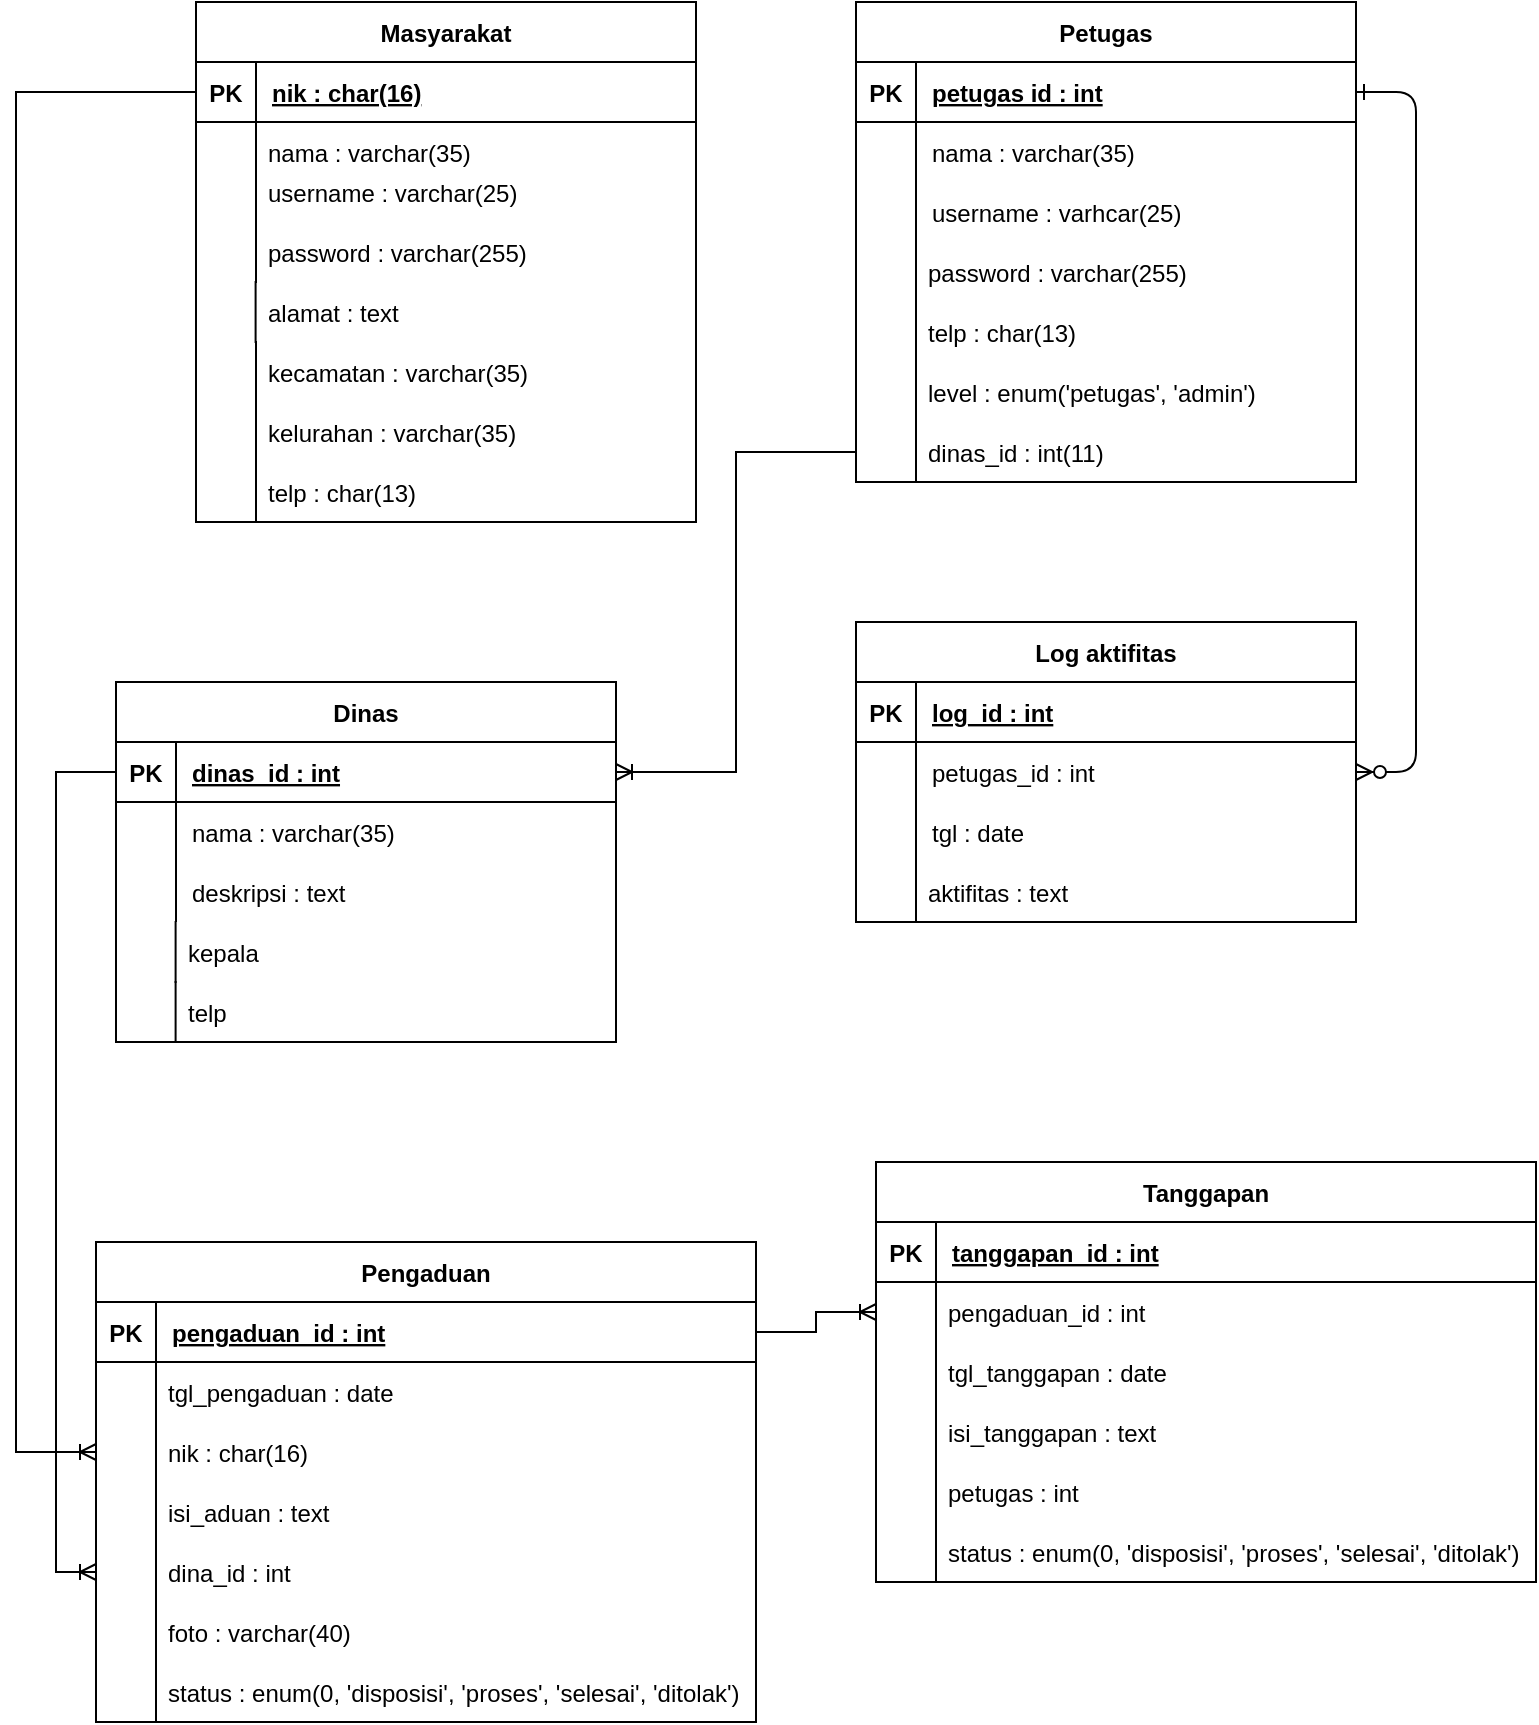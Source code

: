 <mxfile version="21.2.1" type="device">
  <diagram id="R2lEEEUBdFMjLlhIrx00" name="Page-1">
    <mxGraphModel dx="1418" dy="820" grid="1" gridSize="10" guides="1" tooltips="1" connect="1" arrows="1" fold="1" page="1" pageScale="1" pageWidth="850" pageHeight="1100" math="0" shadow="0" extFonts="Permanent Marker^https://fonts.googleapis.com/css?family=Permanent+Marker">
      <root>
        <mxCell id="0" />
        <mxCell id="1" parent="0" />
        <mxCell id="C-vyLk0tnHw3VtMMgP7b-12" value="" style="edgeStyle=entityRelationEdgeStyle;endArrow=ERzeroToMany;startArrow=ERone;endFill=1;startFill=0;" parent="1" source="C-vyLk0tnHw3VtMMgP7b-3" target="C-vyLk0tnHw3VtMMgP7b-17" edge="1">
          <mxGeometry width="100" height="100" relative="1" as="geometry">
            <mxPoint x="400" y="180" as="sourcePoint" />
            <mxPoint x="460" y="205" as="targetPoint" />
          </mxGeometry>
        </mxCell>
        <mxCell id="C-vyLk0tnHw3VtMMgP7b-2" value="Petugas" style="shape=table;startSize=30;container=1;collapsible=1;childLayout=tableLayout;fixedRows=1;rowLines=0;fontStyle=1;align=center;resizeLast=1;" parent="1" vertex="1">
          <mxGeometry x="450" y="120" width="250" height="240" as="geometry" />
        </mxCell>
        <mxCell id="C-vyLk0tnHw3VtMMgP7b-3" value="" style="shape=partialRectangle;collapsible=0;dropTarget=0;pointerEvents=0;fillColor=none;points=[[0,0.5],[1,0.5]];portConstraint=eastwest;top=0;left=0;right=0;bottom=1;" parent="C-vyLk0tnHw3VtMMgP7b-2" vertex="1">
          <mxGeometry y="30" width="250" height="30" as="geometry" />
        </mxCell>
        <mxCell id="C-vyLk0tnHw3VtMMgP7b-4" value="PK" style="shape=partialRectangle;overflow=hidden;connectable=0;fillColor=none;top=0;left=0;bottom=0;right=0;fontStyle=1;" parent="C-vyLk0tnHw3VtMMgP7b-3" vertex="1">
          <mxGeometry width="30" height="30" as="geometry">
            <mxRectangle width="30" height="30" as="alternateBounds" />
          </mxGeometry>
        </mxCell>
        <mxCell id="C-vyLk0tnHw3VtMMgP7b-5" value="petugas id : int" style="shape=partialRectangle;overflow=hidden;connectable=0;fillColor=none;top=0;left=0;bottom=0;right=0;align=left;spacingLeft=6;fontStyle=5;" parent="C-vyLk0tnHw3VtMMgP7b-3" vertex="1">
          <mxGeometry x="30" width="220" height="30" as="geometry">
            <mxRectangle width="220" height="30" as="alternateBounds" />
          </mxGeometry>
        </mxCell>
        <mxCell id="C-vyLk0tnHw3VtMMgP7b-6" value="" style="shape=partialRectangle;collapsible=0;dropTarget=0;pointerEvents=0;fillColor=none;points=[[0,0.5],[1,0.5]];portConstraint=eastwest;top=0;left=0;right=0;bottom=0;" parent="C-vyLk0tnHw3VtMMgP7b-2" vertex="1">
          <mxGeometry y="60" width="250" height="30" as="geometry" />
        </mxCell>
        <mxCell id="C-vyLk0tnHw3VtMMgP7b-7" value="" style="shape=partialRectangle;overflow=hidden;connectable=0;fillColor=none;top=0;left=0;bottom=0;right=0;" parent="C-vyLk0tnHw3VtMMgP7b-6" vertex="1">
          <mxGeometry width="30" height="30" as="geometry">
            <mxRectangle width="30" height="30" as="alternateBounds" />
          </mxGeometry>
        </mxCell>
        <mxCell id="C-vyLk0tnHw3VtMMgP7b-8" value="nama : varchar(35) " style="shape=partialRectangle;overflow=hidden;connectable=0;fillColor=none;top=0;left=0;bottom=0;right=0;align=left;spacingLeft=6;" parent="C-vyLk0tnHw3VtMMgP7b-6" vertex="1">
          <mxGeometry x="30" width="220" height="30" as="geometry">
            <mxRectangle width="220" height="30" as="alternateBounds" />
          </mxGeometry>
        </mxCell>
        <mxCell id="C-vyLk0tnHw3VtMMgP7b-9" value="" style="shape=partialRectangle;collapsible=0;dropTarget=0;pointerEvents=0;fillColor=none;points=[[0,0.5],[1,0.5]];portConstraint=eastwest;top=0;left=0;right=0;bottom=0;" parent="C-vyLk0tnHw3VtMMgP7b-2" vertex="1">
          <mxGeometry y="90" width="250" height="30" as="geometry" />
        </mxCell>
        <mxCell id="C-vyLk0tnHw3VtMMgP7b-10" value="" style="shape=partialRectangle;overflow=hidden;connectable=0;fillColor=none;top=0;left=0;bottom=0;right=0;" parent="C-vyLk0tnHw3VtMMgP7b-9" vertex="1">
          <mxGeometry width="30" height="30" as="geometry">
            <mxRectangle width="30" height="30" as="alternateBounds" />
          </mxGeometry>
        </mxCell>
        <mxCell id="C-vyLk0tnHw3VtMMgP7b-11" value="username : varhcar(25)" style="shape=partialRectangle;overflow=hidden;connectable=0;fillColor=none;top=0;left=0;bottom=0;right=0;align=left;spacingLeft=6;" parent="C-vyLk0tnHw3VtMMgP7b-9" vertex="1">
          <mxGeometry x="30" width="220" height="30" as="geometry">
            <mxRectangle width="220" height="30" as="alternateBounds" />
          </mxGeometry>
        </mxCell>
        <mxCell id="C-vyLk0tnHw3VtMMgP7b-13" value="Log aktifitas" style="shape=table;startSize=30;container=1;collapsible=1;childLayout=tableLayout;fixedRows=1;rowLines=0;fontStyle=1;align=center;resizeLast=1;" parent="1" vertex="1">
          <mxGeometry x="450" y="430" width="250" height="150" as="geometry" />
        </mxCell>
        <mxCell id="C-vyLk0tnHw3VtMMgP7b-14" value="" style="shape=partialRectangle;collapsible=0;dropTarget=0;pointerEvents=0;fillColor=none;points=[[0,0.5],[1,0.5]];portConstraint=eastwest;top=0;left=0;right=0;bottom=1;" parent="C-vyLk0tnHw3VtMMgP7b-13" vertex="1">
          <mxGeometry y="30" width="250" height="30" as="geometry" />
        </mxCell>
        <mxCell id="C-vyLk0tnHw3VtMMgP7b-15" value="PK" style="shape=partialRectangle;overflow=hidden;connectable=0;fillColor=none;top=0;left=0;bottom=0;right=0;fontStyle=1;" parent="C-vyLk0tnHw3VtMMgP7b-14" vertex="1">
          <mxGeometry width="30" height="30" as="geometry">
            <mxRectangle width="30" height="30" as="alternateBounds" />
          </mxGeometry>
        </mxCell>
        <mxCell id="C-vyLk0tnHw3VtMMgP7b-16" value="log_id : int" style="shape=partialRectangle;overflow=hidden;connectable=0;fillColor=none;top=0;left=0;bottom=0;right=0;align=left;spacingLeft=6;fontStyle=5;" parent="C-vyLk0tnHw3VtMMgP7b-14" vertex="1">
          <mxGeometry x="30" width="220" height="30" as="geometry">
            <mxRectangle width="220" height="30" as="alternateBounds" />
          </mxGeometry>
        </mxCell>
        <mxCell id="C-vyLk0tnHw3VtMMgP7b-17" value="" style="shape=partialRectangle;collapsible=0;dropTarget=0;pointerEvents=0;fillColor=none;points=[[0,0.5],[1,0.5]];portConstraint=eastwest;top=0;left=0;right=0;bottom=0;" parent="C-vyLk0tnHw3VtMMgP7b-13" vertex="1">
          <mxGeometry y="60" width="250" height="30" as="geometry" />
        </mxCell>
        <mxCell id="C-vyLk0tnHw3VtMMgP7b-18" value="" style="shape=partialRectangle;overflow=hidden;connectable=0;fillColor=none;top=0;left=0;bottom=0;right=0;" parent="C-vyLk0tnHw3VtMMgP7b-17" vertex="1">
          <mxGeometry width="30" height="30" as="geometry">
            <mxRectangle width="30" height="30" as="alternateBounds" />
          </mxGeometry>
        </mxCell>
        <mxCell id="C-vyLk0tnHw3VtMMgP7b-19" value="petugas_id : int" style="shape=partialRectangle;overflow=hidden;connectable=0;fillColor=none;top=0;left=0;bottom=0;right=0;align=left;spacingLeft=6;" parent="C-vyLk0tnHw3VtMMgP7b-17" vertex="1">
          <mxGeometry x="30" width="220" height="30" as="geometry">
            <mxRectangle width="220" height="30" as="alternateBounds" />
          </mxGeometry>
        </mxCell>
        <mxCell id="C-vyLk0tnHw3VtMMgP7b-20" value="" style="shape=partialRectangle;collapsible=0;dropTarget=0;pointerEvents=0;fillColor=none;points=[[0,0.5],[1,0.5]];portConstraint=eastwest;top=0;left=0;right=0;bottom=0;" parent="C-vyLk0tnHw3VtMMgP7b-13" vertex="1">
          <mxGeometry y="90" width="250" height="30" as="geometry" />
        </mxCell>
        <mxCell id="C-vyLk0tnHw3VtMMgP7b-21" value="" style="shape=partialRectangle;overflow=hidden;connectable=0;fillColor=none;top=0;left=0;bottom=0;right=0;" parent="C-vyLk0tnHw3VtMMgP7b-20" vertex="1">
          <mxGeometry width="30" height="30" as="geometry">
            <mxRectangle width="30" height="30" as="alternateBounds" />
          </mxGeometry>
        </mxCell>
        <mxCell id="C-vyLk0tnHw3VtMMgP7b-22" value="tgl : date" style="shape=partialRectangle;overflow=hidden;connectable=0;fillColor=none;top=0;left=0;bottom=0;right=0;align=left;spacingLeft=6;" parent="C-vyLk0tnHw3VtMMgP7b-20" vertex="1">
          <mxGeometry x="30" width="220" height="30" as="geometry">
            <mxRectangle width="220" height="30" as="alternateBounds" />
          </mxGeometry>
        </mxCell>
        <mxCell id="C-vyLk0tnHw3VtMMgP7b-23" value="Masyarakat" style="shape=table;startSize=30;container=1;collapsible=1;childLayout=tableLayout;fixedRows=1;rowLines=0;fontStyle=1;align=center;resizeLast=1;" parent="1" vertex="1">
          <mxGeometry x="120" y="120" width="250" height="260" as="geometry" />
        </mxCell>
        <mxCell id="C-vyLk0tnHw3VtMMgP7b-24" value="" style="shape=partialRectangle;collapsible=0;dropTarget=0;pointerEvents=0;fillColor=none;points=[[0,0.5],[1,0.5]];portConstraint=eastwest;top=0;left=0;right=0;bottom=1;" parent="C-vyLk0tnHw3VtMMgP7b-23" vertex="1">
          <mxGeometry y="30" width="250" height="30" as="geometry" />
        </mxCell>
        <mxCell id="C-vyLk0tnHw3VtMMgP7b-25" value="PK" style="shape=partialRectangle;overflow=hidden;connectable=0;fillColor=none;top=0;left=0;bottom=0;right=0;fontStyle=1;" parent="C-vyLk0tnHw3VtMMgP7b-24" vertex="1">
          <mxGeometry width="30" height="30" as="geometry">
            <mxRectangle width="30" height="30" as="alternateBounds" />
          </mxGeometry>
        </mxCell>
        <mxCell id="C-vyLk0tnHw3VtMMgP7b-26" value="nik : char(16)" style="shape=partialRectangle;overflow=hidden;connectable=0;fillColor=none;top=0;left=0;bottom=0;right=0;align=left;spacingLeft=6;fontStyle=5;" parent="C-vyLk0tnHw3VtMMgP7b-24" vertex="1">
          <mxGeometry x="30" width="220" height="30" as="geometry">
            <mxRectangle width="220" height="30" as="alternateBounds" />
          </mxGeometry>
        </mxCell>
        <mxCell id="C-vyLk0tnHw3VtMMgP7b-27" value="" style="shape=partialRectangle;collapsible=0;dropTarget=0;pointerEvents=0;fillColor=none;points=[[0,0.5],[1,0.5]];portConstraint=eastwest;top=0;left=0;right=0;bottom=0;" parent="C-vyLk0tnHw3VtMMgP7b-23" vertex="1">
          <mxGeometry y="60" width="250" height="30" as="geometry" />
        </mxCell>
        <mxCell id="C-vyLk0tnHw3VtMMgP7b-28" value="" style="shape=partialRectangle;overflow=hidden;connectable=0;fillColor=none;top=0;left=0;bottom=0;right=0;" parent="C-vyLk0tnHw3VtMMgP7b-27" vertex="1">
          <mxGeometry width="30" height="30" as="geometry">
            <mxRectangle width="30" height="30" as="alternateBounds" />
          </mxGeometry>
        </mxCell>
        <mxCell id="C-vyLk0tnHw3VtMMgP7b-29" value="" style="shape=partialRectangle;overflow=hidden;connectable=0;fillColor=none;top=0;left=0;bottom=0;right=0;align=left;spacingLeft=6;" parent="C-vyLk0tnHw3VtMMgP7b-27" vertex="1">
          <mxGeometry x="30" width="220" height="30" as="geometry">
            <mxRectangle width="220" height="30" as="alternateBounds" />
          </mxGeometry>
        </mxCell>
        <mxCell id="q5sQjFbGkKUyVspXm5D2-13" value="username : varchar(25)" style="shape=partialRectangle;fillColor=none;align=left;verticalAlign=middle;strokeColor=none;spacingLeft=34;rotatable=0;points=[[0,0.5],[1,0.5]];portConstraint=eastwest;dropTarget=0;" parent="1" vertex="1">
          <mxGeometry x="120" y="200" width="90" height="30" as="geometry" />
        </mxCell>
        <mxCell id="q5sQjFbGkKUyVspXm5D2-14" value="" style="shape=partialRectangle;top=0;left=0;bottom=0;fillColor=none;stokeWidth=1;align=left;verticalAlign=middle;spacingLeft=4;spacingRight=4;overflow=hidden;rotatable=0;points=[];portConstraint=eastwest;part=1;" parent="q5sQjFbGkKUyVspXm5D2-13" vertex="1" connectable="0">
          <mxGeometry width="30" height="30" as="geometry" />
        </mxCell>
        <mxCell id="q5sQjFbGkKUyVspXm5D2-15" value="password : varchar(255)" style="shape=partialRectangle;fillColor=none;align=left;verticalAlign=middle;strokeColor=none;spacingLeft=34;rotatable=0;points=[[0,0.5],[1,0.5]];portConstraint=eastwest;dropTarget=0;" parent="1" vertex="1">
          <mxGeometry x="120" y="230" width="90" height="30" as="geometry" />
        </mxCell>
        <mxCell id="q5sQjFbGkKUyVspXm5D2-16" value="" style="shape=partialRectangle;top=0;left=0;bottom=0;fillColor=none;stokeWidth=1;align=left;verticalAlign=middle;spacingLeft=4;spacingRight=4;overflow=hidden;rotatable=0;points=[];portConstraint=eastwest;part=1;" parent="q5sQjFbGkKUyVspXm5D2-15" vertex="1" connectable="0">
          <mxGeometry width="30" height="30" as="geometry" />
        </mxCell>
        <mxCell id="q5sQjFbGkKUyVspXm5D2-17" value="nama : varchar(35)" style="shape=partialRectangle;fillColor=none;align=left;verticalAlign=middle;strokeColor=none;spacingLeft=34;rotatable=0;points=[[0,0.5],[1,0.5]];portConstraint=eastwest;dropTarget=0;" parent="1" vertex="1">
          <mxGeometry x="120" y="180" width="90" height="30" as="geometry" />
        </mxCell>
        <mxCell id="q5sQjFbGkKUyVspXm5D2-18" value="" style="shape=partialRectangle;top=0;left=0;bottom=0;fillColor=none;stokeWidth=1;align=left;verticalAlign=middle;spacingLeft=4;spacingRight=4;overflow=hidden;rotatable=0;points=[];portConstraint=eastwest;part=1;" parent="q5sQjFbGkKUyVspXm5D2-17" vertex="1" connectable="0">
          <mxGeometry width="30" height="30" as="geometry" />
        </mxCell>
        <mxCell id="q5sQjFbGkKUyVspXm5D2-19" value="alamat : text" style="shape=partialRectangle;fillColor=none;align=left;verticalAlign=middle;strokeColor=none;spacingLeft=34;rotatable=0;points=[[0,0.5],[1,0.5]];portConstraint=eastwest;dropTarget=0;" parent="1" vertex="1">
          <mxGeometry x="120" y="260" width="150" height="30" as="geometry" />
        </mxCell>
        <mxCell id="q5sQjFbGkKUyVspXm5D2-20" value="" style="shape=partialRectangle;top=0;left=0;bottom=0;fillColor=none;stokeWidth=1;align=left;verticalAlign=middle;spacingLeft=4;spacingRight=4;overflow=hidden;rotatable=0;points=[];portConstraint=eastwest;part=1;" parent="q5sQjFbGkKUyVspXm5D2-19" vertex="1" connectable="0">
          <mxGeometry width="29.801" height="30" as="geometry" />
        </mxCell>
        <mxCell id="q5sQjFbGkKUyVspXm5D2-21" value="kecamatan : varchar(35)" style="shape=partialRectangle;fillColor=none;align=left;verticalAlign=middle;strokeColor=none;spacingLeft=34;rotatable=0;points=[[0,0.5],[1,0.5]];portConstraint=eastwest;dropTarget=0;" parent="1" vertex="1">
          <mxGeometry x="120" y="290" width="90" height="30" as="geometry" />
        </mxCell>
        <mxCell id="q5sQjFbGkKUyVspXm5D2-22" value="" style="shape=partialRectangle;top=0;left=0;bottom=0;fillColor=none;stokeWidth=1;align=left;verticalAlign=middle;spacingLeft=4;spacingRight=4;overflow=hidden;rotatable=0;points=[];portConstraint=eastwest;part=1;" parent="q5sQjFbGkKUyVspXm5D2-21" vertex="1" connectable="0">
          <mxGeometry width="30" height="30" as="geometry" />
        </mxCell>
        <mxCell id="q5sQjFbGkKUyVspXm5D2-23" value="kelurahan : varchar(35)" style="shape=partialRectangle;fillColor=none;align=left;verticalAlign=middle;strokeColor=none;spacingLeft=34;rotatable=0;points=[[0,0.5],[1,0.5]];portConstraint=eastwest;dropTarget=0;" parent="1" vertex="1">
          <mxGeometry x="120" y="320" width="90" height="30" as="geometry" />
        </mxCell>
        <mxCell id="q5sQjFbGkKUyVspXm5D2-24" value="" style="shape=partialRectangle;top=0;left=0;bottom=0;fillColor=none;stokeWidth=1;align=left;verticalAlign=middle;spacingLeft=4;spacingRight=4;overflow=hidden;rotatable=0;points=[];portConstraint=eastwest;part=1;" parent="q5sQjFbGkKUyVspXm5D2-23" vertex="1" connectable="0">
          <mxGeometry width="30" height="30" as="geometry" />
        </mxCell>
        <mxCell id="q5sQjFbGkKUyVspXm5D2-25" value="telp : char(13)" style="shape=partialRectangle;fillColor=none;align=left;verticalAlign=middle;strokeColor=none;spacingLeft=34;rotatable=0;points=[[0,0.5],[1,0.5]];portConstraint=eastwest;dropTarget=0;" parent="1" vertex="1">
          <mxGeometry x="120" y="350" width="90" height="30" as="geometry" />
        </mxCell>
        <mxCell id="q5sQjFbGkKUyVspXm5D2-26" value="" style="shape=partialRectangle;top=0;left=0;bottom=0;fillColor=none;stokeWidth=1;align=left;verticalAlign=middle;spacingLeft=4;spacingRight=4;overflow=hidden;rotatable=0;points=[];portConstraint=eastwest;part=1;" parent="q5sQjFbGkKUyVspXm5D2-25" vertex="1" connectable="0">
          <mxGeometry width="30" height="30" as="geometry" />
        </mxCell>
        <mxCell id="q5sQjFbGkKUyVspXm5D2-29" value="password : varchar(255)" style="shape=partialRectangle;fillColor=none;align=left;verticalAlign=middle;strokeColor=none;spacingLeft=34;rotatable=0;points=[[0,0.5],[1,0.5]];portConstraint=eastwest;dropTarget=0;" parent="1" vertex="1">
          <mxGeometry x="450" y="240" width="90" height="30" as="geometry" />
        </mxCell>
        <mxCell id="q5sQjFbGkKUyVspXm5D2-30" value="" style="shape=partialRectangle;top=0;left=0;bottom=0;fillColor=none;stokeWidth=1;align=left;verticalAlign=middle;spacingLeft=4;spacingRight=4;overflow=hidden;rotatable=0;points=[];portConstraint=eastwest;part=1;" parent="q5sQjFbGkKUyVspXm5D2-29" vertex="1" connectable="0">
          <mxGeometry width="30" height="30" as="geometry" />
        </mxCell>
        <mxCell id="q5sQjFbGkKUyVspXm5D2-31" value="telp : char(13)" style="shape=partialRectangle;fillColor=none;align=left;verticalAlign=middle;strokeColor=none;spacingLeft=34;rotatable=0;points=[[0,0.5],[1,0.5]];portConstraint=eastwest;dropTarget=0;" parent="1" vertex="1">
          <mxGeometry x="450" y="270" width="90" height="30" as="geometry" />
        </mxCell>
        <mxCell id="q5sQjFbGkKUyVspXm5D2-32" value="" style="shape=partialRectangle;top=0;left=0;bottom=0;fillColor=none;stokeWidth=1;align=left;verticalAlign=middle;spacingLeft=4;spacingRight=4;overflow=hidden;rotatable=0;points=[];portConstraint=eastwest;part=1;" parent="q5sQjFbGkKUyVspXm5D2-31" vertex="1" connectable="0">
          <mxGeometry width="30" height="30" as="geometry" />
        </mxCell>
        <mxCell id="q5sQjFbGkKUyVspXm5D2-33" value="level : enum(&#39;petugas&#39;, &#39;admin&#39;)" style="shape=partialRectangle;fillColor=none;align=left;verticalAlign=middle;strokeColor=none;spacingLeft=34;rotatable=0;points=[[0,0.5],[1,0.5]];portConstraint=eastwest;dropTarget=0;" parent="1" vertex="1">
          <mxGeometry x="450" y="300" width="90" height="30" as="geometry" />
        </mxCell>
        <mxCell id="q5sQjFbGkKUyVspXm5D2-34" value="" style="shape=partialRectangle;top=0;left=0;bottom=0;fillColor=none;stokeWidth=1;align=left;verticalAlign=middle;spacingLeft=4;spacingRight=4;overflow=hidden;rotatable=0;points=[];portConstraint=eastwest;part=1;" parent="q5sQjFbGkKUyVspXm5D2-33" vertex="1" connectable="0">
          <mxGeometry width="30" height="30" as="geometry" />
        </mxCell>
        <mxCell id="q5sQjFbGkKUyVspXm5D2-72" style="edgeStyle=orthogonalEdgeStyle;rounded=0;orthogonalLoop=1;jettySize=auto;html=1;exitX=0;exitY=0.5;exitDx=0;exitDy=0;entryX=1;entryY=0.5;entryDx=0;entryDy=0;endArrow=ERoneToMany;endFill=0;" parent="1" source="q5sQjFbGkKUyVspXm5D2-35" target="q5sQjFbGkKUyVspXm5D2-40" edge="1">
          <mxGeometry relative="1" as="geometry" />
        </mxCell>
        <mxCell id="q5sQjFbGkKUyVspXm5D2-35" value="dinas_id : int(11)" style="shape=partialRectangle;fillColor=none;align=left;verticalAlign=middle;strokeColor=none;spacingLeft=34;rotatable=0;points=[[0,0.5],[1,0.5]];portConstraint=eastwest;dropTarget=0;" parent="1" vertex="1">
          <mxGeometry x="450" y="330" width="90" height="30" as="geometry" />
        </mxCell>
        <mxCell id="q5sQjFbGkKUyVspXm5D2-36" value="" style="shape=partialRectangle;top=0;left=0;bottom=0;fillColor=none;stokeWidth=1;align=left;verticalAlign=middle;spacingLeft=4;spacingRight=4;overflow=hidden;rotatable=0;points=[];portConstraint=eastwest;part=1;" parent="q5sQjFbGkKUyVspXm5D2-35" vertex="1" connectable="0">
          <mxGeometry width="30" height="30" as="geometry" />
        </mxCell>
        <mxCell id="q5sQjFbGkKUyVspXm5D2-37" value="aktifitas : text" style="shape=partialRectangle;fillColor=none;align=left;verticalAlign=middle;strokeColor=none;spacingLeft=34;rotatable=0;points=[[0,0.5],[1,0.5]];portConstraint=eastwest;dropTarget=0;" parent="1" vertex="1">
          <mxGeometry x="450" y="550" width="90" height="30" as="geometry" />
        </mxCell>
        <mxCell id="q5sQjFbGkKUyVspXm5D2-38" value="" style="shape=partialRectangle;top=0;left=0;bottom=0;fillColor=none;stokeWidth=1;align=left;verticalAlign=middle;spacingLeft=4;spacingRight=4;overflow=hidden;rotatable=0;points=[];portConstraint=eastwest;part=1;" parent="q5sQjFbGkKUyVspXm5D2-37" vertex="1" connectable="0">
          <mxGeometry width="30" height="30" as="geometry" />
        </mxCell>
        <mxCell id="q5sQjFbGkKUyVspXm5D2-39" value="Dinas" style="shape=table;startSize=30;container=1;collapsible=1;childLayout=tableLayout;fixedRows=1;rowLines=0;fontStyle=1;align=center;resizeLast=1;" parent="1" vertex="1">
          <mxGeometry x="80" y="460" width="250" height="180" as="geometry" />
        </mxCell>
        <mxCell id="q5sQjFbGkKUyVspXm5D2-40" value="" style="shape=partialRectangle;collapsible=0;dropTarget=0;pointerEvents=0;fillColor=none;points=[[0,0.5],[1,0.5]];portConstraint=eastwest;top=0;left=0;right=0;bottom=1;" parent="q5sQjFbGkKUyVspXm5D2-39" vertex="1">
          <mxGeometry y="30" width="250" height="30" as="geometry" />
        </mxCell>
        <mxCell id="q5sQjFbGkKUyVspXm5D2-41" value="PK" style="shape=partialRectangle;overflow=hidden;connectable=0;fillColor=none;top=0;left=0;bottom=0;right=0;fontStyle=1;" parent="q5sQjFbGkKUyVspXm5D2-40" vertex="1">
          <mxGeometry width="30" height="30" as="geometry">
            <mxRectangle width="30" height="30" as="alternateBounds" />
          </mxGeometry>
        </mxCell>
        <mxCell id="q5sQjFbGkKUyVspXm5D2-42" value="dinas_id : int" style="shape=partialRectangle;overflow=hidden;connectable=0;fillColor=none;top=0;left=0;bottom=0;right=0;align=left;spacingLeft=6;fontStyle=5;" parent="q5sQjFbGkKUyVspXm5D2-40" vertex="1">
          <mxGeometry x="30" width="220" height="30" as="geometry">
            <mxRectangle width="220" height="30" as="alternateBounds" />
          </mxGeometry>
        </mxCell>
        <mxCell id="q5sQjFbGkKUyVspXm5D2-43" value="" style="shape=partialRectangle;collapsible=0;dropTarget=0;pointerEvents=0;fillColor=none;points=[[0,0.5],[1,0.5]];portConstraint=eastwest;top=0;left=0;right=0;bottom=0;" parent="q5sQjFbGkKUyVspXm5D2-39" vertex="1">
          <mxGeometry y="60" width="250" height="30" as="geometry" />
        </mxCell>
        <mxCell id="q5sQjFbGkKUyVspXm5D2-44" value="" style="shape=partialRectangle;overflow=hidden;connectable=0;fillColor=none;top=0;left=0;bottom=0;right=0;" parent="q5sQjFbGkKUyVspXm5D2-43" vertex="1">
          <mxGeometry width="30" height="30" as="geometry">
            <mxRectangle width="30" height="30" as="alternateBounds" />
          </mxGeometry>
        </mxCell>
        <mxCell id="q5sQjFbGkKUyVspXm5D2-45" value="nama : varchar(35)" style="shape=partialRectangle;overflow=hidden;connectable=0;fillColor=none;top=0;left=0;bottom=0;right=0;align=left;spacingLeft=6;" parent="q5sQjFbGkKUyVspXm5D2-43" vertex="1">
          <mxGeometry x="30" width="220" height="30" as="geometry">
            <mxRectangle width="220" height="30" as="alternateBounds" />
          </mxGeometry>
        </mxCell>
        <mxCell id="q5sQjFbGkKUyVspXm5D2-46" value="" style="shape=partialRectangle;collapsible=0;dropTarget=0;pointerEvents=0;fillColor=none;points=[[0,0.5],[1,0.5]];portConstraint=eastwest;top=0;left=0;right=0;bottom=0;" parent="q5sQjFbGkKUyVspXm5D2-39" vertex="1">
          <mxGeometry y="90" width="250" height="30" as="geometry" />
        </mxCell>
        <mxCell id="q5sQjFbGkKUyVspXm5D2-47" value="" style="shape=partialRectangle;overflow=hidden;connectable=0;fillColor=none;top=0;left=0;bottom=0;right=0;" parent="q5sQjFbGkKUyVspXm5D2-46" vertex="1">
          <mxGeometry width="30" height="30" as="geometry">
            <mxRectangle width="30" height="30" as="alternateBounds" />
          </mxGeometry>
        </mxCell>
        <mxCell id="q5sQjFbGkKUyVspXm5D2-48" value="deskripsi : text" style="shape=partialRectangle;overflow=hidden;connectable=0;fillColor=none;top=0;left=0;bottom=0;right=0;align=left;spacingLeft=6;" parent="q5sQjFbGkKUyVspXm5D2-46" vertex="1">
          <mxGeometry x="30" width="220" height="30" as="geometry">
            <mxRectangle width="220" height="30" as="alternateBounds" />
          </mxGeometry>
        </mxCell>
        <mxCell id="q5sQjFbGkKUyVspXm5D2-59" value="kepala" style="shape=partialRectangle;fillColor=none;align=left;verticalAlign=middle;strokeColor=none;spacingLeft=34;rotatable=0;points=[[0,0.5],[1,0.5]];portConstraint=eastwest;dropTarget=0;" parent="1" vertex="1">
          <mxGeometry x="80" y="580" width="150" height="30" as="geometry" />
        </mxCell>
        <mxCell id="q5sQjFbGkKUyVspXm5D2-60" value="" style="shape=partialRectangle;top=0;left=0;bottom=0;fillColor=none;stokeWidth=1;align=left;verticalAlign=middle;spacingLeft=4;spacingRight=4;overflow=hidden;rotatable=0;points=[];portConstraint=eastwest;part=1;" parent="q5sQjFbGkKUyVspXm5D2-59" vertex="1" connectable="0">
          <mxGeometry width="29.801" height="30" as="geometry" />
        </mxCell>
        <mxCell id="q5sQjFbGkKUyVspXm5D2-61" value="telp" style="shape=partialRectangle;fillColor=none;align=left;verticalAlign=middle;strokeColor=none;spacingLeft=34;rotatable=0;points=[[0,0.5],[1,0.5]];portConstraint=eastwest;dropTarget=0;" parent="1" vertex="1">
          <mxGeometry x="80" y="610" width="150" height="30" as="geometry" />
        </mxCell>
        <mxCell id="q5sQjFbGkKUyVspXm5D2-62" value="" style="shape=partialRectangle;top=0;left=0;bottom=0;fillColor=none;stokeWidth=1;align=left;verticalAlign=middle;spacingLeft=4;spacingRight=4;overflow=hidden;rotatable=0;points=[];portConstraint=eastwest;part=1;" parent="q5sQjFbGkKUyVspXm5D2-61" vertex="1" connectable="0">
          <mxGeometry width="29.801" height="30" as="geometry" />
        </mxCell>
        <mxCell id="q5sQjFbGkKUyVspXm5D2-63" value="Tanggapan" style="shape=table;startSize=30;container=1;collapsible=1;childLayout=tableLayout;fixedRows=1;rowLines=0;fontStyle=1;align=center;resizeLast=1;" parent="1" vertex="1">
          <mxGeometry x="460" y="700" width="330" height="210" as="geometry" />
        </mxCell>
        <mxCell id="q5sQjFbGkKUyVspXm5D2-64" value="" style="shape=partialRectangle;collapsible=0;dropTarget=0;pointerEvents=0;fillColor=none;points=[[0,0.5],[1,0.5]];portConstraint=eastwest;top=0;left=0;right=0;bottom=1;" parent="q5sQjFbGkKUyVspXm5D2-63" vertex="1">
          <mxGeometry y="30" width="330" height="30" as="geometry" />
        </mxCell>
        <mxCell id="q5sQjFbGkKUyVspXm5D2-65" value="PK" style="shape=partialRectangle;overflow=hidden;connectable=0;fillColor=none;top=0;left=0;bottom=0;right=0;fontStyle=1;" parent="q5sQjFbGkKUyVspXm5D2-64" vertex="1">
          <mxGeometry width="30" height="30" as="geometry">
            <mxRectangle width="30" height="30" as="alternateBounds" />
          </mxGeometry>
        </mxCell>
        <mxCell id="q5sQjFbGkKUyVspXm5D2-66" value="tanggapan_id : int" style="shape=partialRectangle;overflow=hidden;connectable=0;fillColor=none;top=0;left=0;bottom=0;right=0;align=left;spacingLeft=6;fontStyle=5;" parent="q5sQjFbGkKUyVspXm5D2-64" vertex="1">
          <mxGeometry x="30" width="300" height="30" as="geometry">
            <mxRectangle width="300" height="30" as="alternateBounds" />
          </mxGeometry>
        </mxCell>
        <mxCell id="q5sQjFbGkKUyVspXm5D2-67" value="" style="shape=partialRectangle;collapsible=0;dropTarget=0;pointerEvents=0;fillColor=none;points=[[0,0.5],[1,0.5]];portConstraint=eastwest;top=0;left=0;right=0;bottom=0;" parent="q5sQjFbGkKUyVspXm5D2-63" vertex="1">
          <mxGeometry y="60" width="330" height="30" as="geometry" />
        </mxCell>
        <mxCell id="q5sQjFbGkKUyVspXm5D2-68" value="" style="shape=partialRectangle;overflow=hidden;connectable=0;fillColor=none;top=0;left=0;bottom=0;right=0;" parent="q5sQjFbGkKUyVspXm5D2-67" vertex="1">
          <mxGeometry width="30" height="30" as="geometry">
            <mxRectangle width="30" height="30" as="alternateBounds" />
          </mxGeometry>
        </mxCell>
        <mxCell id="q5sQjFbGkKUyVspXm5D2-69" value="" style="shape=partialRectangle;overflow=hidden;connectable=0;fillColor=none;top=0;left=0;bottom=0;right=0;align=left;spacingLeft=6;" parent="q5sQjFbGkKUyVspXm5D2-67" vertex="1">
          <mxGeometry x="30" width="300" height="30" as="geometry">
            <mxRectangle width="300" height="30" as="alternateBounds" />
          </mxGeometry>
        </mxCell>
        <mxCell id="q5sQjFbGkKUyVspXm5D2-70" value="pengaduan_id : int" style="shape=partialRectangle;fillColor=none;align=left;verticalAlign=middle;strokeColor=none;spacingLeft=34;rotatable=0;points=[[0,0.5],[1,0.5]];portConstraint=eastwest;dropTarget=0;" parent="1" vertex="1">
          <mxGeometry x="460" y="760" width="90" height="30" as="geometry" />
        </mxCell>
        <mxCell id="q5sQjFbGkKUyVspXm5D2-71" value="" style="shape=partialRectangle;top=0;left=0;bottom=0;fillColor=none;stokeWidth=1;align=left;verticalAlign=middle;spacingLeft=4;spacingRight=4;overflow=hidden;rotatable=0;points=[];portConstraint=eastwest;part=1;" parent="q5sQjFbGkKUyVspXm5D2-70" vertex="1" connectable="0">
          <mxGeometry width="30" height="30" as="geometry" />
        </mxCell>
        <mxCell id="q5sQjFbGkKUyVspXm5D2-74" value="Pengaduan" style="shape=table;startSize=30;container=1;collapsible=1;childLayout=tableLayout;fixedRows=1;rowLines=0;fontStyle=1;align=center;resizeLast=1;" parent="1" vertex="1">
          <mxGeometry x="70" y="740" width="330" height="240" as="geometry" />
        </mxCell>
        <mxCell id="q5sQjFbGkKUyVspXm5D2-75" value="" style="shape=partialRectangle;collapsible=0;dropTarget=0;pointerEvents=0;fillColor=none;points=[[0,0.5],[1,0.5]];portConstraint=eastwest;top=0;left=0;right=0;bottom=1;" parent="q5sQjFbGkKUyVspXm5D2-74" vertex="1">
          <mxGeometry y="30" width="330" height="30" as="geometry" />
        </mxCell>
        <mxCell id="q5sQjFbGkKUyVspXm5D2-76" value="PK" style="shape=partialRectangle;overflow=hidden;connectable=0;fillColor=none;top=0;left=0;bottom=0;right=0;fontStyle=1;" parent="q5sQjFbGkKUyVspXm5D2-75" vertex="1">
          <mxGeometry width="30" height="30" as="geometry">
            <mxRectangle width="30" height="30" as="alternateBounds" />
          </mxGeometry>
        </mxCell>
        <mxCell id="q5sQjFbGkKUyVspXm5D2-77" value="pengaduan_id : int" style="shape=partialRectangle;overflow=hidden;connectable=0;fillColor=none;top=0;left=0;bottom=0;right=0;align=left;spacingLeft=6;fontStyle=5;" parent="q5sQjFbGkKUyVspXm5D2-75" vertex="1">
          <mxGeometry x="30" width="300" height="30" as="geometry">
            <mxRectangle width="300" height="30" as="alternateBounds" />
          </mxGeometry>
        </mxCell>
        <mxCell id="q5sQjFbGkKUyVspXm5D2-78" value="" style="shape=partialRectangle;collapsible=0;dropTarget=0;pointerEvents=0;fillColor=none;points=[[0,0.5],[1,0.5]];portConstraint=eastwest;top=0;left=0;right=0;bottom=0;" parent="q5sQjFbGkKUyVspXm5D2-74" vertex="1">
          <mxGeometry y="60" width="330" height="30" as="geometry" />
        </mxCell>
        <mxCell id="q5sQjFbGkKUyVspXm5D2-79" value="" style="shape=partialRectangle;overflow=hidden;connectable=0;fillColor=none;top=0;left=0;bottom=0;right=0;" parent="q5sQjFbGkKUyVspXm5D2-78" vertex="1">
          <mxGeometry width="30" height="30" as="geometry">
            <mxRectangle width="30" height="30" as="alternateBounds" />
          </mxGeometry>
        </mxCell>
        <mxCell id="q5sQjFbGkKUyVspXm5D2-80" value="" style="shape=partialRectangle;overflow=hidden;connectable=0;fillColor=none;top=0;left=0;bottom=0;right=0;align=left;spacingLeft=6;" parent="q5sQjFbGkKUyVspXm5D2-78" vertex="1">
          <mxGeometry x="30" width="300" height="30" as="geometry">
            <mxRectangle width="300" height="30" as="alternateBounds" />
          </mxGeometry>
        </mxCell>
        <mxCell id="q5sQjFbGkKUyVspXm5D2-81" value="tgl_pengaduan : date" style="shape=partialRectangle;fillColor=none;align=left;verticalAlign=middle;strokeColor=none;spacingLeft=34;rotatable=0;points=[[0,0.5],[1,0.5]];portConstraint=eastwest;dropTarget=0;" parent="1" vertex="1">
          <mxGeometry x="70" y="800" width="90" height="30" as="geometry" />
        </mxCell>
        <mxCell id="q5sQjFbGkKUyVspXm5D2-82" value="" style="shape=partialRectangle;top=0;left=0;bottom=0;fillColor=none;stokeWidth=1;align=left;verticalAlign=middle;spacingLeft=4;spacingRight=4;overflow=hidden;rotatable=0;points=[];portConstraint=eastwest;part=1;" parent="q5sQjFbGkKUyVspXm5D2-81" vertex="1" connectable="0">
          <mxGeometry width="30" height="30" as="geometry" />
        </mxCell>
        <mxCell id="q5sQjFbGkKUyVspXm5D2-83" value="nik : char(16)" style="shape=partialRectangle;fillColor=none;align=left;verticalAlign=middle;strokeColor=none;spacingLeft=34;rotatable=0;points=[[0,0.5],[1,0.5]];portConstraint=eastwest;dropTarget=0;" parent="1" vertex="1">
          <mxGeometry x="70" y="830" width="90" height="30" as="geometry" />
        </mxCell>
        <mxCell id="q5sQjFbGkKUyVspXm5D2-84" value="" style="shape=partialRectangle;top=0;left=0;bottom=0;fillColor=none;stokeWidth=1;align=left;verticalAlign=middle;spacingLeft=4;spacingRight=4;overflow=hidden;rotatable=0;points=[];portConstraint=eastwest;part=1;" parent="q5sQjFbGkKUyVspXm5D2-83" vertex="1" connectable="0">
          <mxGeometry width="30" height="30" as="geometry" />
        </mxCell>
        <mxCell id="q5sQjFbGkKUyVspXm5D2-85" value="isi_aduan : text" style="shape=partialRectangle;fillColor=none;align=left;verticalAlign=middle;strokeColor=none;spacingLeft=34;rotatable=0;points=[[0,0.5],[1,0.5]];portConstraint=eastwest;dropTarget=0;" parent="1" vertex="1">
          <mxGeometry x="70" y="860" width="90" height="30" as="geometry" />
        </mxCell>
        <mxCell id="q5sQjFbGkKUyVspXm5D2-86" value="" style="shape=partialRectangle;top=0;left=0;bottom=0;fillColor=none;stokeWidth=1;align=left;verticalAlign=middle;spacingLeft=4;spacingRight=4;overflow=hidden;rotatable=0;points=[];portConstraint=eastwest;part=1;" parent="q5sQjFbGkKUyVspXm5D2-85" vertex="1" connectable="0">
          <mxGeometry width="30" height="30" as="geometry" />
        </mxCell>
        <mxCell id="q5sQjFbGkKUyVspXm5D2-87" value="dina_id : int" style="shape=partialRectangle;fillColor=none;align=left;verticalAlign=middle;strokeColor=none;spacingLeft=34;rotatable=0;points=[[0,0.5],[1,0.5]];portConstraint=eastwest;dropTarget=0;" parent="1" vertex="1">
          <mxGeometry x="70" y="890" width="90" height="30" as="geometry" />
        </mxCell>
        <mxCell id="q5sQjFbGkKUyVspXm5D2-88" value="" style="shape=partialRectangle;top=0;left=0;bottom=0;fillColor=none;stokeWidth=1;align=left;verticalAlign=middle;spacingLeft=4;spacingRight=4;overflow=hidden;rotatable=0;points=[];portConstraint=eastwest;part=1;" parent="q5sQjFbGkKUyVspXm5D2-87" vertex="1" connectable="0">
          <mxGeometry width="30" height="30" as="geometry" />
        </mxCell>
        <mxCell id="q5sQjFbGkKUyVspXm5D2-89" value="foto : varchar(40)" style="shape=partialRectangle;fillColor=none;align=left;verticalAlign=middle;strokeColor=none;spacingLeft=34;rotatable=0;points=[[0,0.5],[1,0.5]];portConstraint=eastwest;dropTarget=0;" parent="1" vertex="1">
          <mxGeometry x="70" y="920" width="90" height="30" as="geometry" />
        </mxCell>
        <mxCell id="q5sQjFbGkKUyVspXm5D2-90" value="" style="shape=partialRectangle;top=0;left=0;bottom=0;fillColor=none;stokeWidth=1;align=left;verticalAlign=middle;spacingLeft=4;spacingRight=4;overflow=hidden;rotatable=0;points=[];portConstraint=eastwest;part=1;" parent="q5sQjFbGkKUyVspXm5D2-89" vertex="1" connectable="0">
          <mxGeometry width="30" height="30" as="geometry" />
        </mxCell>
        <mxCell id="q5sQjFbGkKUyVspXm5D2-91" value="status : enum(0, &#39;disposisi&#39;, &#39;proses&#39;, &#39;selesai&#39;, &#39;ditolak&#39;)" style="shape=partialRectangle;fillColor=none;align=left;verticalAlign=middle;strokeColor=none;spacingLeft=34;rotatable=0;points=[[0,0.5],[1,0.5]];portConstraint=eastwest;dropTarget=0;" parent="1" vertex="1">
          <mxGeometry x="70" y="950" width="90" height="30" as="geometry" />
        </mxCell>
        <mxCell id="q5sQjFbGkKUyVspXm5D2-92" value="" style="shape=partialRectangle;top=0;left=0;bottom=0;fillColor=none;stokeWidth=1;align=left;verticalAlign=middle;spacingLeft=4;spacingRight=4;overflow=hidden;rotatable=0;points=[];portConstraint=eastwest;part=1;" parent="q5sQjFbGkKUyVspXm5D2-91" vertex="1" connectable="0">
          <mxGeometry width="30" height="30" as="geometry" />
        </mxCell>
        <mxCell id="q5sQjFbGkKUyVspXm5D2-93" style="edgeStyle=orthogonalEdgeStyle;rounded=0;orthogonalLoop=1;jettySize=auto;html=1;exitX=0;exitY=0.5;exitDx=0;exitDy=0;entryX=0;entryY=0.5;entryDx=0;entryDy=0;endArrow=ERoneToMany;endFill=0;" parent="1" source="q5sQjFbGkKUyVspXm5D2-40" target="q5sQjFbGkKUyVspXm5D2-87" edge="1">
          <mxGeometry relative="1" as="geometry" />
        </mxCell>
        <mxCell id="q5sQjFbGkKUyVspXm5D2-94" style="edgeStyle=orthogonalEdgeStyle;rounded=0;orthogonalLoop=1;jettySize=auto;html=1;exitX=0;exitY=0.5;exitDx=0;exitDy=0;entryX=0;entryY=0.5;entryDx=0;entryDy=0;endArrow=ERoneToMany;endFill=0;" parent="1" source="C-vyLk0tnHw3VtMMgP7b-24" target="q5sQjFbGkKUyVspXm5D2-83" edge="1">
          <mxGeometry relative="1" as="geometry">
            <Array as="points">
              <mxPoint x="30" y="165" />
              <mxPoint x="30" y="845" />
            </Array>
          </mxGeometry>
        </mxCell>
        <mxCell id="q5sQjFbGkKUyVspXm5D2-95" style="edgeStyle=orthogonalEdgeStyle;rounded=0;orthogonalLoop=1;jettySize=auto;html=1;exitX=1;exitY=0.5;exitDx=0;exitDy=0;endArrow=ERoneToMany;endFill=0;" parent="1" source="q5sQjFbGkKUyVspXm5D2-75" target="q5sQjFbGkKUyVspXm5D2-70" edge="1">
          <mxGeometry relative="1" as="geometry" />
        </mxCell>
        <mxCell id="q5sQjFbGkKUyVspXm5D2-96" value="tgl_tanggapan : date" style="shape=partialRectangle;fillColor=none;align=left;verticalAlign=middle;strokeColor=none;spacingLeft=34;rotatable=0;points=[[0,0.5],[1,0.5]];portConstraint=eastwest;dropTarget=0;" parent="1" vertex="1">
          <mxGeometry x="460" y="790" width="90" height="30" as="geometry" />
        </mxCell>
        <mxCell id="q5sQjFbGkKUyVspXm5D2-97" value="" style="shape=partialRectangle;top=0;left=0;bottom=0;fillColor=none;stokeWidth=1;align=left;verticalAlign=middle;spacingLeft=4;spacingRight=4;overflow=hidden;rotatable=0;points=[];portConstraint=eastwest;part=1;" parent="q5sQjFbGkKUyVspXm5D2-96" vertex="1" connectable="0">
          <mxGeometry width="30" height="30" as="geometry" />
        </mxCell>
        <mxCell id="q5sQjFbGkKUyVspXm5D2-98" value="isi_tanggapan : text" style="shape=partialRectangle;fillColor=none;align=left;verticalAlign=middle;strokeColor=none;spacingLeft=34;rotatable=0;points=[[0,0.5],[1,0.5]];portConstraint=eastwest;dropTarget=0;" parent="1" vertex="1">
          <mxGeometry x="460" y="820" width="90" height="30" as="geometry" />
        </mxCell>
        <mxCell id="q5sQjFbGkKUyVspXm5D2-99" value="" style="shape=partialRectangle;top=0;left=0;bottom=0;fillColor=none;stokeWidth=1;align=left;verticalAlign=middle;spacingLeft=4;spacingRight=4;overflow=hidden;rotatable=0;points=[];portConstraint=eastwest;part=1;" parent="q5sQjFbGkKUyVspXm5D2-98" vertex="1" connectable="0">
          <mxGeometry width="30" height="30" as="geometry" />
        </mxCell>
        <mxCell id="q5sQjFbGkKUyVspXm5D2-100" value="petugas : int" style="shape=partialRectangle;fillColor=none;align=left;verticalAlign=middle;strokeColor=none;spacingLeft=34;rotatable=0;points=[[0,0.5],[1,0.5]];portConstraint=eastwest;dropTarget=0;" parent="1" vertex="1">
          <mxGeometry x="460" y="850" width="90" height="30" as="geometry" />
        </mxCell>
        <mxCell id="q5sQjFbGkKUyVspXm5D2-101" value="" style="shape=partialRectangle;top=0;left=0;bottom=0;fillColor=none;stokeWidth=1;align=left;verticalAlign=middle;spacingLeft=4;spacingRight=4;overflow=hidden;rotatable=0;points=[];portConstraint=eastwest;part=1;" parent="q5sQjFbGkKUyVspXm5D2-100" vertex="1" connectable="0">
          <mxGeometry width="30" height="30" as="geometry" />
        </mxCell>
        <mxCell id="q5sQjFbGkKUyVspXm5D2-102" value="status : enum(0, &#39;disposisi&#39;, &#39;proses&#39;, &#39;selesai&#39;, &#39;ditolak&#39;)" style="shape=partialRectangle;fillColor=none;align=left;verticalAlign=middle;strokeColor=none;spacingLeft=34;rotatable=0;points=[[0,0.5],[1,0.5]];portConstraint=eastwest;dropTarget=0;" parent="1" vertex="1">
          <mxGeometry x="460" y="880" width="90" height="30" as="geometry" />
        </mxCell>
        <mxCell id="q5sQjFbGkKUyVspXm5D2-103" value="" style="shape=partialRectangle;top=0;left=0;bottom=0;fillColor=none;stokeWidth=1;align=left;verticalAlign=middle;spacingLeft=4;spacingRight=4;overflow=hidden;rotatable=0;points=[];portConstraint=eastwest;part=1;" parent="q5sQjFbGkKUyVspXm5D2-102" vertex="1" connectable="0">
          <mxGeometry width="30" height="30" as="geometry" />
        </mxCell>
      </root>
    </mxGraphModel>
  </diagram>
</mxfile>
